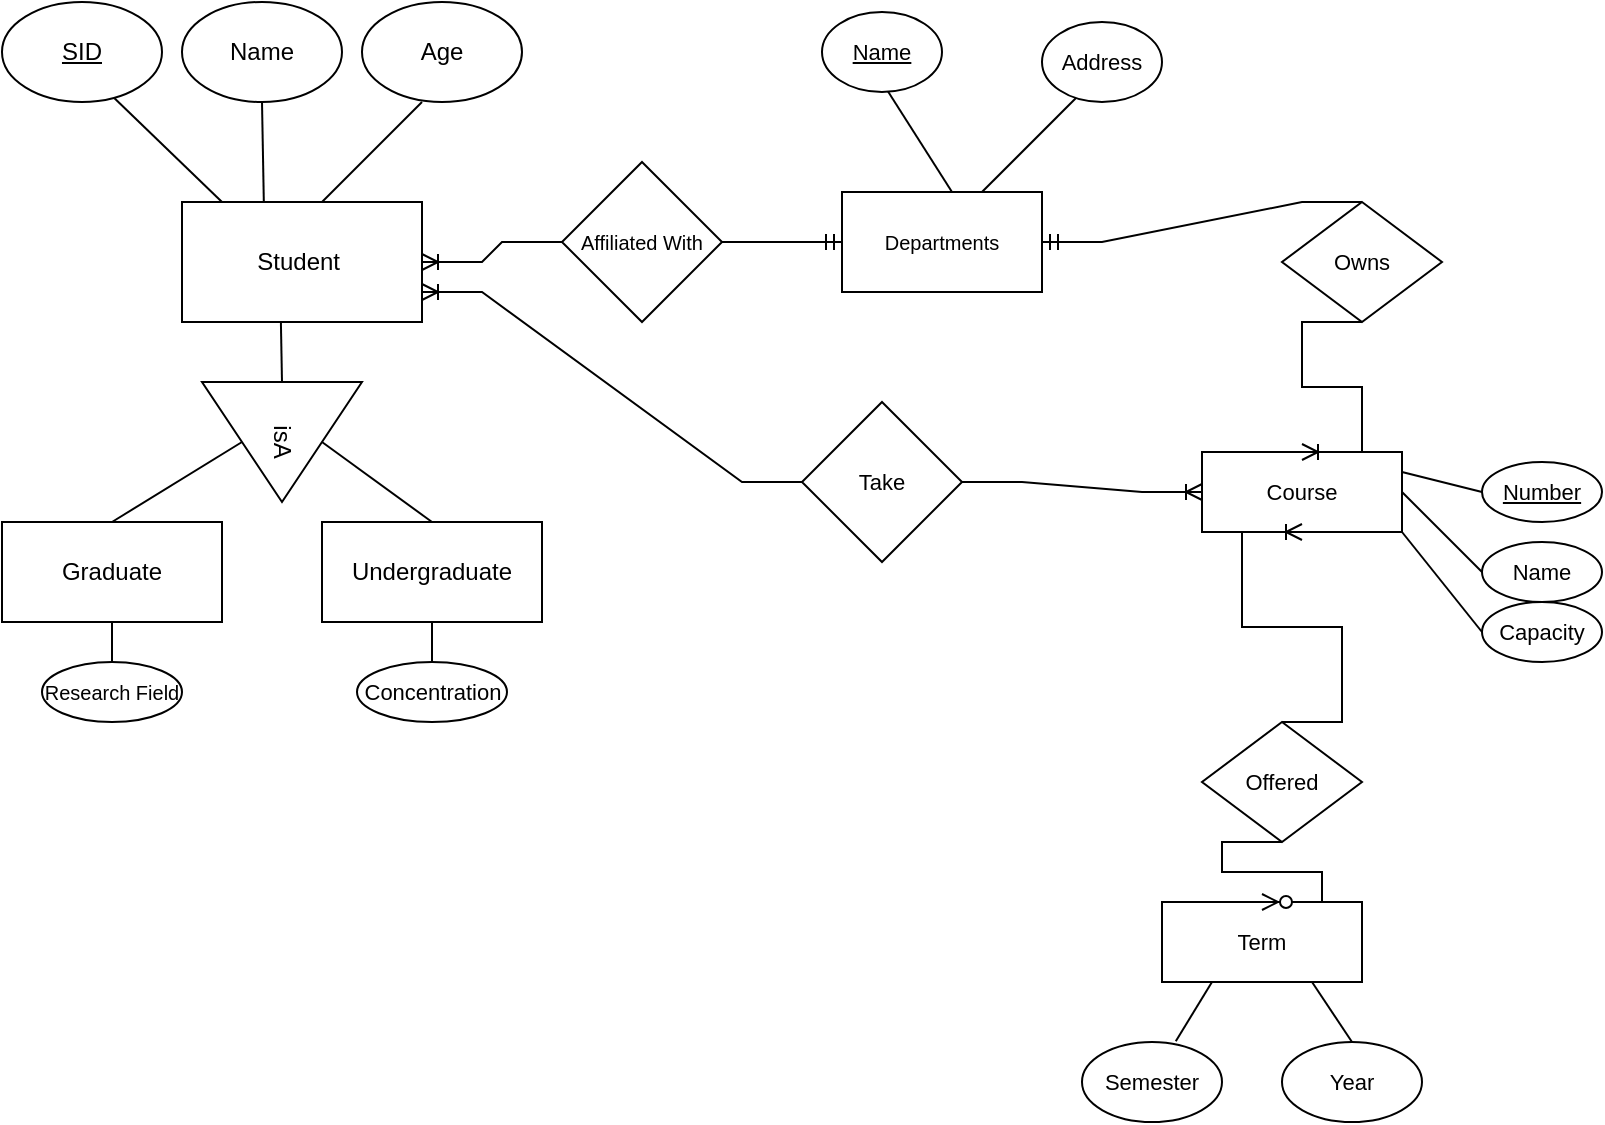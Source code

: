 <mxfile version="17.1.3" type="github">
  <diagram id="R2lEEEUBdFMjLlhIrx00" name="Page-1">
    <mxGraphModel dx="868" dy="479" grid="1" gridSize="10" guides="1" tooltips="1" connect="1" arrows="1" fold="1" page="1" pageScale="1" pageWidth="1200" pageHeight="1600" math="0" shadow="0" extFonts="Permanent Marker^https://fonts.googleapis.com/css?family=Permanent+Marker">
      <root>
        <mxCell id="0" />
        <mxCell id="1" parent="0" />
        <mxCell id="wcudu52CqqWIICP0eWUs-1" value="Student&amp;nbsp;" style="rounded=0;whiteSpace=wrap;html=1;" vertex="1" parent="1">
          <mxGeometry x="370" y="220" width="120" height="60" as="geometry" />
        </mxCell>
        <mxCell id="wcudu52CqqWIICP0eWUs-2" value="&lt;u&gt;SID&lt;/u&gt;" style="ellipse;whiteSpace=wrap;html=1;" vertex="1" parent="1">
          <mxGeometry x="280" y="120" width="80" height="50" as="geometry" />
        </mxCell>
        <mxCell id="wcudu52CqqWIICP0eWUs-3" value="Name" style="ellipse;whiteSpace=wrap;html=1;" vertex="1" parent="1">
          <mxGeometry x="370" y="120" width="80" height="50" as="geometry" />
        </mxCell>
        <mxCell id="wcudu52CqqWIICP0eWUs-4" value="Age" style="ellipse;whiteSpace=wrap;html=1;" vertex="1" parent="1">
          <mxGeometry x="460" y="120" width="80" height="50" as="geometry" />
        </mxCell>
        <mxCell id="wcudu52CqqWIICP0eWUs-5" value="" style="endArrow=none;html=1;rounded=0;" edge="1" parent="1">
          <mxGeometry width="50" height="50" relative="1" as="geometry">
            <mxPoint x="440" y="220" as="sourcePoint" />
            <mxPoint x="490" y="170" as="targetPoint" />
          </mxGeometry>
        </mxCell>
        <mxCell id="wcudu52CqqWIICP0eWUs-9" value="" style="endArrow=none;html=1;rounded=0;entryX=0.5;entryY=1;entryDx=0;entryDy=0;exitX=0.341;exitY=0.007;exitDx=0;exitDy=0;exitPerimeter=0;" edge="1" parent="1" source="wcudu52CqqWIICP0eWUs-1" target="wcudu52CqqWIICP0eWUs-3">
          <mxGeometry width="50" height="50" relative="1" as="geometry">
            <mxPoint x="375" y="220" as="sourcePoint" />
            <mxPoint x="425" y="170" as="targetPoint" />
          </mxGeometry>
        </mxCell>
        <mxCell id="wcudu52CqqWIICP0eWUs-10" value="" style="endArrow=none;html=1;rounded=0;entryX=0.703;entryY=0.963;entryDx=0;entryDy=0;entryPerimeter=0;" edge="1" parent="1" target="wcudu52CqqWIICP0eWUs-2">
          <mxGeometry width="50" height="50" relative="1" as="geometry">
            <mxPoint x="390" y="220" as="sourcePoint" />
            <mxPoint x="340" y="170" as="targetPoint" />
          </mxGeometry>
        </mxCell>
        <mxCell id="wcudu52CqqWIICP0eWUs-11" value="isA" style="triangle;whiteSpace=wrap;html=1;rotation=90;" vertex="1" parent="1">
          <mxGeometry x="390" y="300" width="60" height="80" as="geometry" />
        </mxCell>
        <mxCell id="wcudu52CqqWIICP0eWUs-12" value="" style="endArrow=none;html=1;rounded=0;exitX=0;exitY=0.5;exitDx=0;exitDy=0;entryX=0.412;entryY=0.993;entryDx=0;entryDy=0;entryPerimeter=0;" edge="1" parent="1" source="wcudu52CqqWIICP0eWUs-11" target="wcudu52CqqWIICP0eWUs-1">
          <mxGeometry width="50" height="50" relative="1" as="geometry">
            <mxPoint x="385" y="330" as="sourcePoint" />
            <mxPoint x="435" y="280" as="targetPoint" />
          </mxGeometry>
        </mxCell>
        <mxCell id="wcudu52CqqWIICP0eWUs-13" value="Graduate" style="rounded=0;whiteSpace=wrap;html=1;" vertex="1" parent="1">
          <mxGeometry x="280" y="380" width="110" height="50" as="geometry" />
        </mxCell>
        <mxCell id="wcudu52CqqWIICP0eWUs-14" value="Undergraduate" style="rounded=0;whiteSpace=wrap;html=1;" vertex="1" parent="1">
          <mxGeometry x="440" y="380" width="110" height="50" as="geometry" />
        </mxCell>
        <mxCell id="wcudu52CqqWIICP0eWUs-15" value="&lt;font style=&quot;font-size: 10px&quot;&gt;Research Field&lt;/font&gt;" style="ellipse;whiteSpace=wrap;html=1;" vertex="1" parent="1">
          <mxGeometry x="300" y="450" width="70" height="30" as="geometry" />
        </mxCell>
        <mxCell id="wcudu52CqqWIICP0eWUs-16" value="&lt;font style=&quot;font-size: 11px&quot;&gt;Concentration&lt;/font&gt;" style="ellipse;whiteSpace=wrap;html=1;" vertex="1" parent="1">
          <mxGeometry x="457.5" y="450" width="75" height="30" as="geometry" />
        </mxCell>
        <mxCell id="wcudu52CqqWIICP0eWUs-27" value="" style="endArrow=none;html=1;rounded=0;fontSize=10;entryX=0.5;entryY=1;entryDx=0;entryDy=0;exitX=0.5;exitY=0;exitDx=0;exitDy=0;" edge="1" parent="1" source="wcudu52CqqWIICP0eWUs-15" target="wcudu52CqqWIICP0eWUs-13">
          <mxGeometry width="50" height="50" relative="1" as="geometry">
            <mxPoint x="310" y="460" as="sourcePoint" />
            <mxPoint x="360" y="410" as="targetPoint" />
          </mxGeometry>
        </mxCell>
        <mxCell id="wcudu52CqqWIICP0eWUs-30" value="" style="endArrow=none;html=1;rounded=0;fontSize=10;exitX=0.5;exitY=0;exitDx=0;exitDy=0;entryX=0.5;entryY=1;entryDx=0;entryDy=0;" edge="1" parent="1" source="wcudu52CqqWIICP0eWUs-16" target="wcudu52CqqWIICP0eWUs-14">
          <mxGeometry width="50" height="50" relative="1" as="geometry">
            <mxPoint x="450" y="480" as="sourcePoint" />
            <mxPoint x="500" y="430" as="targetPoint" />
          </mxGeometry>
        </mxCell>
        <mxCell id="wcudu52CqqWIICP0eWUs-31" value="Affiliated With" style="rhombus;whiteSpace=wrap;html=1;fontSize=10;" vertex="1" parent="1">
          <mxGeometry x="560" y="200" width="80" height="80" as="geometry" />
        </mxCell>
        <mxCell id="wcudu52CqqWIICP0eWUs-36" value="Departments" style="rounded=0;whiteSpace=wrap;html=1;fontSize=10;" vertex="1" parent="1">
          <mxGeometry x="700" y="215" width="100" height="50" as="geometry" />
        </mxCell>
        <mxCell id="wcudu52CqqWIICP0eWUs-37" value="" style="endArrow=none;html=1;rounded=0;fontSize=10;" edge="1" parent="1">
          <mxGeometry width="50" height="50" relative="1" as="geometry">
            <mxPoint x="770" y="215" as="sourcePoint" />
            <mxPoint x="820" y="165" as="targetPoint" />
          </mxGeometry>
        </mxCell>
        <mxCell id="wcudu52CqqWIICP0eWUs-42" value="&lt;font style=&quot;font-size: 11px&quot;&gt;Address&lt;/font&gt;" style="ellipse;whiteSpace=wrap;html=1;fontSize=10;" vertex="1" parent="1">
          <mxGeometry x="800" y="130" width="60" height="40" as="geometry" />
        </mxCell>
        <mxCell id="wcudu52CqqWIICP0eWUs-43" value="" style="endArrow=none;html=1;rounded=0;fontSize=10;" edge="1" parent="1">
          <mxGeometry width="50" height="50" relative="1" as="geometry">
            <mxPoint x="755" y="215" as="sourcePoint" />
            <mxPoint x="720" y="160" as="targetPoint" />
          </mxGeometry>
        </mxCell>
        <mxCell id="wcudu52CqqWIICP0eWUs-44" value="&lt;span style=&quot;font-size: 11px&quot;&gt;&lt;u&gt;Name&lt;/u&gt;&lt;/span&gt;" style="ellipse;whiteSpace=wrap;html=1;fontSize=10;" vertex="1" parent="1">
          <mxGeometry x="690" y="125" width="60" height="40" as="geometry" />
        </mxCell>
        <mxCell id="wcudu52CqqWIICP0eWUs-45" value="Owns" style="rhombus;whiteSpace=wrap;html=1;fontSize=11;" vertex="1" parent="1">
          <mxGeometry x="920" y="220" width="80" height="60" as="geometry" />
        </mxCell>
        <mxCell id="wcudu52CqqWIICP0eWUs-46" value="Course" style="whiteSpace=wrap;html=1;fontSize=11;" vertex="1" parent="1">
          <mxGeometry x="880" y="345" width="100" height="40" as="geometry" />
        </mxCell>
        <mxCell id="wcudu52CqqWIICP0eWUs-47" value="Offered" style="rhombus;whiteSpace=wrap;html=1;fontSize=11;" vertex="1" parent="1">
          <mxGeometry x="880" y="480" width="80" height="60" as="geometry" />
        </mxCell>
        <mxCell id="wcudu52CqqWIICP0eWUs-48" value="Term" style="rounded=0;whiteSpace=wrap;html=1;fontSize=11;" vertex="1" parent="1">
          <mxGeometry x="860" y="570" width="100" height="40" as="geometry" />
        </mxCell>
        <mxCell id="wcudu52CqqWIICP0eWUs-49" value="Semester" style="ellipse;whiteSpace=wrap;html=1;fontSize=11;" vertex="1" parent="1">
          <mxGeometry x="820" y="640" width="70" height="40" as="geometry" />
        </mxCell>
        <mxCell id="wcudu52CqqWIICP0eWUs-50" value="Year" style="ellipse;whiteSpace=wrap;html=1;fontSize=11;" vertex="1" parent="1">
          <mxGeometry x="920" y="640" width="70" height="40" as="geometry" />
        </mxCell>
        <mxCell id="wcudu52CqqWIICP0eWUs-51" value="" style="endArrow=none;html=1;rounded=0;fontSize=11;exitX=0.5;exitY=0;exitDx=0;exitDy=0;" edge="1" parent="1" source="wcudu52CqqWIICP0eWUs-14">
          <mxGeometry width="50" height="50" relative="1" as="geometry">
            <mxPoint x="440" y="370" as="sourcePoint" />
            <mxPoint x="440" y="340" as="targetPoint" />
          </mxGeometry>
        </mxCell>
        <mxCell id="wcudu52CqqWIICP0eWUs-52" value="" style="endArrow=none;html=1;rounded=0;fontSize=11;exitX=0.5;exitY=0;exitDx=0;exitDy=0;" edge="1" parent="1" source="wcudu52CqqWIICP0eWUs-13">
          <mxGeometry width="50" height="50" relative="1" as="geometry">
            <mxPoint x="350" y="380" as="sourcePoint" />
            <mxPoint x="400" y="340" as="targetPoint" />
          </mxGeometry>
        </mxCell>
        <mxCell id="wcudu52CqqWIICP0eWUs-53" value="&lt;u&gt;Number&lt;/u&gt;" style="ellipse;whiteSpace=wrap;html=1;fontSize=11;" vertex="1" parent="1">
          <mxGeometry x="1020" y="350" width="60" height="30" as="geometry" />
        </mxCell>
        <mxCell id="wcudu52CqqWIICP0eWUs-54" value="Capacity" style="ellipse;whiteSpace=wrap;html=1;fontSize=11;" vertex="1" parent="1">
          <mxGeometry x="1020" y="420" width="60" height="30" as="geometry" />
        </mxCell>
        <mxCell id="wcudu52CqqWIICP0eWUs-56" value="Name" style="ellipse;whiteSpace=wrap;html=1;fontSize=11;" vertex="1" parent="1">
          <mxGeometry x="1020" y="390" width="60" height="30" as="geometry" />
        </mxCell>
        <mxCell id="wcudu52CqqWIICP0eWUs-58" value="" style="edgeStyle=entityRelationEdgeStyle;fontSize=12;html=1;endArrow=ERoneToMany;rounded=0;exitX=0;exitY=0.5;exitDx=0;exitDy=0;" edge="1" parent="1" source="wcudu52CqqWIICP0eWUs-31" target="wcudu52CqqWIICP0eWUs-1">
          <mxGeometry width="100" height="100" relative="1" as="geometry">
            <mxPoint x="590" y="320" as="sourcePoint" />
            <mxPoint x="500" y="240" as="targetPoint" />
          </mxGeometry>
        </mxCell>
        <mxCell id="wcudu52CqqWIICP0eWUs-59" value="" style="edgeStyle=entityRelationEdgeStyle;fontSize=12;html=1;endArrow=ERmandOne;rounded=0;exitX=1;exitY=0.5;exitDx=0;exitDy=0;entryX=0;entryY=0.5;entryDx=0;entryDy=0;" edge="1" parent="1" source="wcudu52CqqWIICP0eWUs-31" target="wcudu52CqqWIICP0eWUs-36">
          <mxGeometry width="100" height="100" relative="1" as="geometry">
            <mxPoint x="590" y="320" as="sourcePoint" />
            <mxPoint x="690" y="240" as="targetPoint" />
          </mxGeometry>
        </mxCell>
        <mxCell id="wcudu52CqqWIICP0eWUs-60" value="" style="edgeStyle=entityRelationEdgeStyle;fontSize=12;html=1;endArrow=ERmandOne;rounded=0;entryX=1;entryY=0.5;entryDx=0;entryDy=0;exitX=0.5;exitY=0;exitDx=0;exitDy=0;" edge="1" parent="1" source="wcudu52CqqWIICP0eWUs-45" target="wcudu52CqqWIICP0eWUs-36">
          <mxGeometry width="100" height="100" relative="1" as="geometry">
            <mxPoint x="590" y="320" as="sourcePoint" />
            <mxPoint x="690" y="220" as="targetPoint" />
          </mxGeometry>
        </mxCell>
        <mxCell id="wcudu52CqqWIICP0eWUs-61" value="" style="edgeStyle=entityRelationEdgeStyle;fontSize=12;html=1;endArrow=ERoneToMany;rounded=0;entryX=0.5;entryY=0;entryDx=0;entryDy=0;exitX=0.5;exitY=1;exitDx=0;exitDy=0;" edge="1" parent="1" source="wcudu52CqqWIICP0eWUs-45" target="wcudu52CqqWIICP0eWUs-46">
          <mxGeometry width="100" height="100" relative="1" as="geometry">
            <mxPoint x="590" y="480" as="sourcePoint" />
            <mxPoint x="690" y="380" as="targetPoint" />
          </mxGeometry>
        </mxCell>
        <mxCell id="wcudu52CqqWIICP0eWUs-62" value="" style="edgeStyle=entityRelationEdgeStyle;fontSize=12;html=1;endArrow=ERoneToMany;rounded=0;entryX=0.5;entryY=1;entryDx=0;entryDy=0;exitX=0.5;exitY=0;exitDx=0;exitDy=0;" edge="1" parent="1" source="wcudu52CqqWIICP0eWUs-47" target="wcudu52CqqWIICP0eWUs-46">
          <mxGeometry width="100" height="100" relative="1" as="geometry">
            <mxPoint x="750" y="470" as="sourcePoint" />
            <mxPoint x="690" y="300" as="targetPoint" />
          </mxGeometry>
        </mxCell>
        <mxCell id="wcudu52CqqWIICP0eWUs-63" value="" style="edgeStyle=entityRelationEdgeStyle;fontSize=12;html=1;endArrow=ERzeroToMany;endFill=1;rounded=0;entryX=0.5;entryY=0;entryDx=0;entryDy=0;exitX=0.5;exitY=1;exitDx=0;exitDy=0;" edge="1" parent="1" source="wcudu52CqqWIICP0eWUs-47" target="wcudu52CqqWIICP0eWUs-48">
          <mxGeometry width="100" height="100" relative="1" as="geometry">
            <mxPoint x="590" y="640" as="sourcePoint" />
            <mxPoint x="690" y="540" as="targetPoint" />
          </mxGeometry>
        </mxCell>
        <mxCell id="wcudu52CqqWIICP0eWUs-64" value="" style="endArrow=none;html=1;rounded=0;fontSize=11;exitX=0.67;exitY=-0.01;exitDx=0;exitDy=0;exitPerimeter=0;entryX=0.25;entryY=1;entryDx=0;entryDy=0;" edge="1" parent="1" source="wcudu52CqqWIICP0eWUs-49" target="wcudu52CqqWIICP0eWUs-48">
          <mxGeometry width="50" height="50" relative="1" as="geometry">
            <mxPoint x="680" y="660" as="sourcePoint" />
            <mxPoint x="730" y="610" as="targetPoint" />
          </mxGeometry>
        </mxCell>
        <mxCell id="wcudu52CqqWIICP0eWUs-65" value="" style="endArrow=none;html=1;rounded=0;fontSize=11;exitX=0.5;exitY=0;exitDx=0;exitDy=0;entryX=0.75;entryY=1;entryDx=0;entryDy=0;" edge="1" parent="1" source="wcudu52CqqWIICP0eWUs-50" target="wcudu52CqqWIICP0eWUs-48">
          <mxGeometry width="50" height="50" relative="1" as="geometry">
            <mxPoint x="740" y="660" as="sourcePoint" />
            <mxPoint x="790" y="610" as="targetPoint" />
          </mxGeometry>
        </mxCell>
        <mxCell id="wcudu52CqqWIICP0eWUs-66" value="" style="endArrow=none;html=1;rounded=0;fontSize=11;exitX=1;exitY=0.25;exitDx=0;exitDy=0;entryX=0;entryY=0.5;entryDx=0;entryDy=0;" edge="1" parent="1" source="wcudu52CqqWIICP0eWUs-46" target="wcudu52CqqWIICP0eWUs-53">
          <mxGeometry width="50" height="50" relative="1" as="geometry">
            <mxPoint x="800" y="440" as="sourcePoint" />
            <mxPoint x="850" y="400" as="targetPoint" />
          </mxGeometry>
        </mxCell>
        <mxCell id="wcudu52CqqWIICP0eWUs-67" value="" style="endArrow=none;html=1;rounded=0;fontSize=11;exitX=1;exitY=0.5;exitDx=0;exitDy=0;entryX=0;entryY=0.5;entryDx=0;entryDy=0;" edge="1" parent="1" source="wcudu52CqqWIICP0eWUs-46" target="wcudu52CqqWIICP0eWUs-56">
          <mxGeometry width="50" height="50" relative="1" as="geometry">
            <mxPoint x="805" y="480" as="sourcePoint" />
            <mxPoint x="855" y="430" as="targetPoint" />
          </mxGeometry>
        </mxCell>
        <mxCell id="wcudu52CqqWIICP0eWUs-68" value="" style="endArrow=none;html=1;rounded=0;fontSize=11;entryX=0;entryY=0.5;entryDx=0;entryDy=0;exitX=1;exitY=1;exitDx=0;exitDy=0;" edge="1" parent="1" source="wcudu52CqqWIICP0eWUs-46" target="wcudu52CqqWIICP0eWUs-54">
          <mxGeometry width="50" height="50" relative="1" as="geometry">
            <mxPoint x="610" y="530" as="sourcePoint" />
            <mxPoint x="660" y="480" as="targetPoint" />
          </mxGeometry>
        </mxCell>
        <mxCell id="wcudu52CqqWIICP0eWUs-69" value="Take" style="rhombus;whiteSpace=wrap;html=1;fontSize=11;" vertex="1" parent="1">
          <mxGeometry x="680" y="320" width="80" height="80" as="geometry" />
        </mxCell>
        <mxCell id="wcudu52CqqWIICP0eWUs-70" value="" style="edgeStyle=entityRelationEdgeStyle;fontSize=12;html=1;endArrow=ERoneToMany;rounded=0;entryX=1;entryY=0.75;entryDx=0;entryDy=0;exitX=0;exitY=0.5;exitDx=0;exitDy=0;" edge="1" parent="1" source="wcudu52CqqWIICP0eWUs-69" target="wcudu52CqqWIICP0eWUs-1">
          <mxGeometry width="100" height="100" relative="1" as="geometry">
            <mxPoint x="590" y="400" as="sourcePoint" />
            <mxPoint x="690" y="300" as="targetPoint" />
          </mxGeometry>
        </mxCell>
        <mxCell id="wcudu52CqqWIICP0eWUs-71" value="" style="edgeStyle=entityRelationEdgeStyle;fontSize=12;html=1;endArrow=ERoneToMany;rounded=0;entryX=0;entryY=0.5;entryDx=0;entryDy=0;exitX=1;exitY=0.5;exitDx=0;exitDy=0;" edge="1" parent="1" source="wcudu52CqqWIICP0eWUs-69" target="wcudu52CqqWIICP0eWUs-46">
          <mxGeometry width="100" height="100" relative="1" as="geometry">
            <mxPoint x="590" y="400" as="sourcePoint" />
            <mxPoint x="690" y="300" as="targetPoint" />
          </mxGeometry>
        </mxCell>
      </root>
    </mxGraphModel>
  </diagram>
</mxfile>
